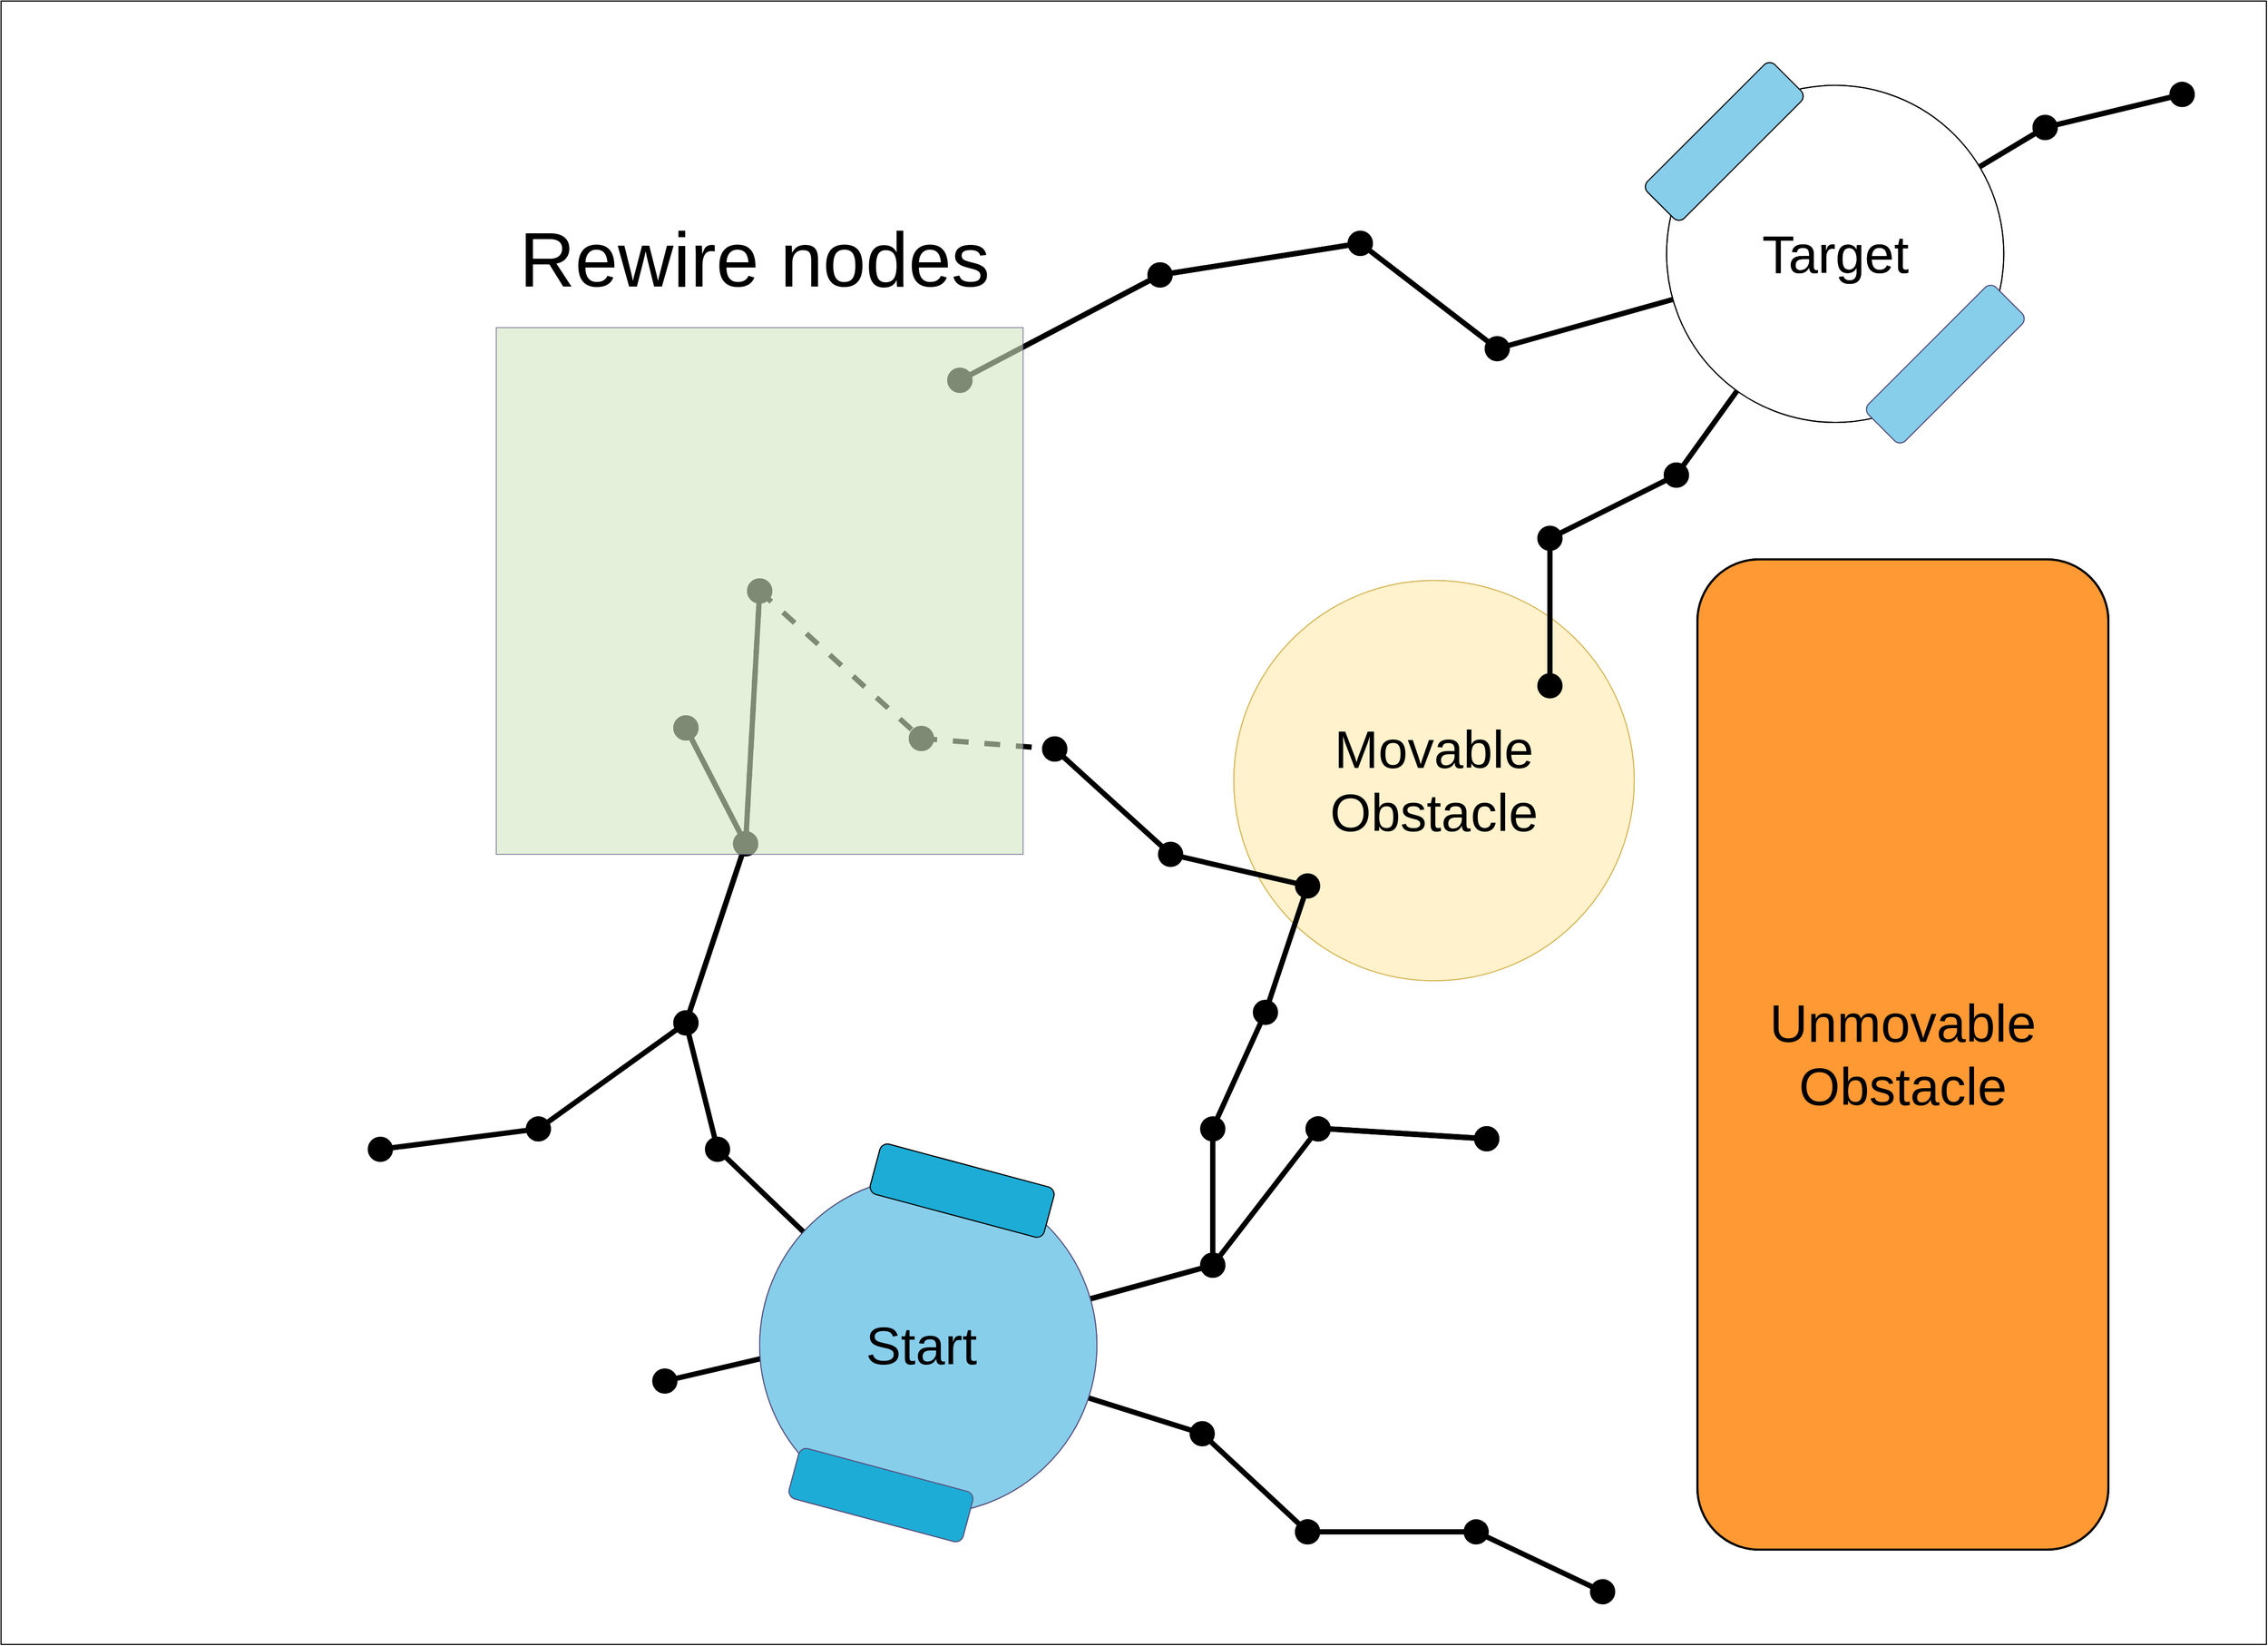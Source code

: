 <mxfile version="20.8.5" type="device"><diagram id="KiB-AufaJ31jpKkaHcrA" name="Page-1"><mxGraphModel dx="3240" dy="3382" grid="1" gridSize="10" guides="1" tooltips="1" connect="1" arrows="1" fold="1" page="1" pageScale="1" pageWidth="850" pageHeight="1100" math="1" shadow="0"><root><mxCell id="0"/><mxCell id="1" parent="0"/><mxCell id="lWaQGv_AmDEAQRjUliaT-87" value="" style="rounded=0;whiteSpace=wrap;html=1;fillColor=none;" vertex="1" parent="1"><mxGeometry x="-450" y="-2050" width="2150" height="1560" as="geometry"/></mxCell><mxCell id="lWaQGv_AmDEAQRjUliaT-11" value="" style="rounded=0;whiteSpace=wrap;html=1;fillColor=none;" vertex="1" parent="1"><mxGeometry x="-450" y="-2050" width="2150" height="1560" as="geometry"/></mxCell><mxCell id="_1rtHh1eIbGesCGqBh3s-3" value="" style="endArrow=none;html=1;rounded=0;fontSize=41;strokeWidth=5;exitX=0.531;exitY=0.45;exitDx=0;exitDy=0;exitPerimeter=0;dashed=1;" parent="1" source="BsvD2IoLm9uMeXV5dR5e-5" target="sVk9f4SAbp3rtPKEbEiQ-179" edge="1"><mxGeometry width="50" height="50" relative="1" as="geometry"><mxPoint x="433.45" y="-1340" as="sourcePoint"/><mxPoint x="560" y="-1330" as="targetPoint"/><Array as="points"/></mxGeometry></mxCell><mxCell id="_1rtHh1eIbGesCGqBh3s-2" value="" style="endArrow=none;html=1;rounded=0;fontSize=41;strokeWidth=5;startArrow=none;entryX=0.596;entryY=0.471;entryDx=0;entryDy=0;entryPerimeter=0;exitX=0.459;exitY=0.543;exitDx=0;exitDy=0;exitPerimeter=0;" parent="1" source="sVk9f4SAbp3rtPKEbEiQ-135" target="BsvD2IoLm9uMeXV5dR5e-5" edge="1"><mxGeometry width="50" height="50" relative="1" as="geometry"><mxPoint x="210" y="-1070" as="sourcePoint"/><mxPoint x="266.65" y="-1240" as="targetPoint"/></mxGeometry></mxCell><mxCell id="sVk9f4SAbp3rtPKEbEiQ-159" value="" style="endArrow=none;html=1;rounded=0;fontSize=41;strokeWidth=5;exitX=0.333;exitY=0.533;exitDx=0;exitDy=0;exitPerimeter=0;" parent="1" source="sVk9f4SAbp3rtPKEbEiQ-140" target="sVk9f4SAbp3rtPKEbEiQ-71" edge="1"><mxGeometry width="50" height="50" relative="1" as="geometry"><mxPoint x="975" y="-649.27" as="sourcePoint"/><mxPoint x="685" y="-680" as="targetPoint"/><Array as="points"/></mxGeometry></mxCell><mxCell id="sVk9f4SAbp3rtPKEbEiQ-64" value="&lt;font style=&quot;&quot;&gt;&lt;font style=&quot;font-size: 50px;&quot;&gt;Target&lt;/font&gt;&lt;br&gt;&lt;/font&gt;" style="ellipse;whiteSpace=wrap;html=1;aspect=fixed;fillColor=none;strokeWidth=1;" parent="1" vertex="1"><mxGeometry x="1130.73" y="-1970" width="320" height="320" as="geometry"/></mxCell><mxCell id="sVk9f4SAbp3rtPKEbEiQ-65" value="" style="rounded=1;whiteSpace=wrap;html=1;rotation=-45;fillColor=#87CEEB;" parent="1" vertex="1"><mxGeometry x="1100" y="-1941.34" width="170.91" height="49.27" as="geometry"/></mxCell><mxCell id="sVk9f4SAbp3rtPKEbEiQ-66" value="" style="rounded=1;whiteSpace=wrap;html=1;rotation=-45;fillColor=#87CEEB;strokeColor=#56517e;gradientColor=none;" parent="1" vertex="1"><mxGeometry x="1309.82" y="-1730" width="170.91" height="49.27" as="geometry"/></mxCell><mxCell id="sVk9f4SAbp3rtPKEbEiQ-67" value="" style="group;rotation=15;fillColor=none;" parent="1" connectable="0" vertex="1"><mxGeometry x="236.647" y="-959.353" width="370.706" height="370.706" as="geometry"/></mxCell><mxCell id="sVk9f4SAbp3rtPKEbEiQ-68" value="&lt;font style=&quot;font-size: 41px;&quot;&gt;&lt;br&gt;&lt;/font&gt;" style="ellipse;whiteSpace=wrap;html=1;aspect=fixed;fillColor=#87CEEB;strokeColor=#56517e;strokeWidth=1;rotation=25;" parent="sVk9f4SAbp3rtPKEbEiQ-67" vertex="1"><mxGeometry x="33.35" y="25.35" width="320" height="320" as="geometry"/></mxCell><mxCell id="sVk9f4SAbp3rtPKEbEiQ-69" value="" style="rounded=1;whiteSpace=wrap;html=1;rotation=15;fillColor=#1dacd6;" parent="sVk9f4SAbp3rtPKEbEiQ-67" vertex="1"><mxGeometry x="140" y="14" width="170.91" height="49.27" as="geometry"/></mxCell><mxCell id="sVk9f4SAbp3rtPKEbEiQ-70" value="" style="rounded=1;whiteSpace=wrap;html=1;rotation=15;fillColor=#1dacd6;strokeColor=#56517e;gradientColor=none;" parent="sVk9f4SAbp3rtPKEbEiQ-67" vertex="1"><mxGeometry x="63" y="303" width="170.91" height="49.27" as="geometry"/></mxCell><mxCell id="sVk9f4SAbp3rtPKEbEiQ-71" value="&lt;font style=&quot;font-size: 51px;&quot;&gt;Start&lt;/font&gt;" style="text;html=1;align=center;verticalAlign=middle;resizable=0;points=[];autosize=1;strokeColor=none;fillColor=none;fontSize=41;" parent="1" vertex="1"><mxGeometry x="358.45" y="-809" width="130" height="70" as="geometry"/></mxCell><mxCell id="sVk9f4SAbp3rtPKEbEiQ-72" value="&lt;font style=&quot;font-size: 41px;&quot;&gt;Unmovable&lt;br&gt;Obstacle&lt;/font&gt;" style="rounded=1;whiteSpace=wrap;html=1;strokeWidth=2;fillColor=#FF9933;" parent="1" vertex="1"><mxGeometry x="1180" y="-1500" width="250" height="920" as="geometry"/></mxCell><mxCell id="sVk9f4SAbp3rtPKEbEiQ-113" value="&lt;font style=&quot;font-size: 50px;&quot;&gt;Movable&lt;br&gt;Obstacle&lt;/font&gt;" style="ellipse;whiteSpace=wrap;html=1;aspect=fixed;fillColor=#fff2cc;strokeColor=#d6b656;" parent="1" vertex="1"><mxGeometry x="720" y="-1500" width="380" height="380" as="geometry"/></mxCell><mxCell id="sVk9f4SAbp3rtPKEbEiQ-128" value="" style="endArrow=none;html=1;rounded=0;fontSize=41;entryX=0.45;entryY=0.6;entryDx=0;entryDy=0;entryPerimeter=0;strokeWidth=5;" parent="1" source="sVk9f4SAbp3rtPKEbEiQ-137" target="sVk9f4SAbp3rtPKEbEiQ-144" edge="1"><mxGeometry width="50" height="50" relative="1" as="geometry"><mxPoint x="510" y="-1860" as="sourcePoint"/><mxPoint x="390" y="-1744.63" as="targetPoint"/></mxGeometry></mxCell><mxCell id="sVk9f4SAbp3rtPKEbEiQ-130" value="" style="endArrow=none;html=1;rounded=0;fontSize=41;strokeWidth=5;" parent="1" target="sVk9f4SAbp3rtPKEbEiQ-118" edge="1"><mxGeometry width="50" height="50" relative="1" as="geometry"><mxPoint x="200" y="-1080" as="sourcePoint"/><mxPoint x="401.543" y="-804" as="targetPoint"/></mxGeometry></mxCell><mxCell id="sVk9f4SAbp3rtPKEbEiQ-118" value="" style="shape=waypoint;sketch=0;fillStyle=solid;size=6;pointerEvents=1;points=[];fillColor=none;resizable=0;rotatable=0;perimeter=centerPerimeter;snapToPoint=1;fontSize=41;strokeColor=#000000;strokeWidth=10;" parent="1" vertex="1"><mxGeometry x="180" y="-1100" width="40" height="40" as="geometry"/></mxCell><mxCell id="sVk9f4SAbp3rtPKEbEiQ-137" value="" style="shape=waypoint;sketch=0;fillStyle=solid;size=6;pointerEvents=1;points=[];fillColor=none;resizable=0;rotatable=0;perimeter=centerPerimeter;snapToPoint=1;fontSize=41;strokeColor=#000000;strokeWidth=10;" parent="1" vertex="1"><mxGeometry x="1600" y="-1981.34" width="40" height="40" as="geometry"/></mxCell><mxCell id="sVk9f4SAbp3rtPKEbEiQ-139" value="" style="shape=waypoint;sketch=0;fillStyle=solid;size=6;pointerEvents=1;points=[];fillColor=none;resizable=0;rotatable=0;perimeter=centerPerimeter;snapToPoint=1;fontSize=41;strokeColor=#000000;strokeWidth=10;" parent="1" vertex="1"><mxGeometry x="770" y="-616.83" width="40" height="40" as="geometry"/></mxCell><mxCell id="sVk9f4SAbp3rtPKEbEiQ-140" value="" style="shape=waypoint;sketch=0;fillStyle=solid;size=6;pointerEvents=1;points=[];fillColor=none;resizable=0;rotatable=0;perimeter=centerPerimeter;snapToPoint=1;fontSize=41;strokeColor=#000000;strokeWidth=10;" parent="1" vertex="1"><mxGeometry x="680" y="-870" width="40" height="40" as="geometry"/></mxCell><mxCell id="sVk9f4SAbp3rtPKEbEiQ-143" value="" style="shape=waypoint;sketch=0;fillStyle=solid;size=6;pointerEvents=1;points=[];fillColor=none;resizable=0;rotatable=0;perimeter=centerPerimeter;snapToPoint=1;fontSize=41;strokeColor=#000000;strokeWidth=10;" parent="1" vertex="1"><mxGeometry x="1120" y="-1620" width="40" height="40" as="geometry"/></mxCell><mxCell id="sVk9f4SAbp3rtPKEbEiQ-144" value="" style="shape=waypoint;sketch=0;fillStyle=solid;size=6;pointerEvents=1;points=[];fillColor=none;resizable=0;rotatable=0;perimeter=centerPerimeter;snapToPoint=1;fontSize=41;strokeColor=#000000;strokeWidth=10;" parent="1" vertex="1"><mxGeometry x="1470" y="-1950" width="40" height="40" as="geometry"/></mxCell><mxCell id="sVk9f4SAbp3rtPKEbEiQ-145" value="" style="shape=waypoint;sketch=0;fillStyle=solid;size=6;pointerEvents=1;points=[];fillColor=none;resizable=0;rotatable=0;perimeter=centerPerimeter;snapToPoint=1;fontSize=41;strokeColor=#000000;strokeWidth=10;" parent="1" vertex="1"><mxGeometry x="1000" y="-1420" width="40" height="40" as="geometry"/></mxCell><mxCell id="sVk9f4SAbp3rtPKEbEiQ-147" value="" style="shape=waypoint;sketch=0;fillStyle=solid;size=6;pointerEvents=1;points=[];fillColor=none;resizable=0;rotatable=0;perimeter=centerPerimeter;snapToPoint=1;fontSize=41;strokeColor=#000000;strokeWidth=10;" parent="1" vertex="1"><mxGeometry x="180" y="-1380" width="40" height="40" as="geometry"/></mxCell><mxCell id="sVk9f4SAbp3rtPKEbEiQ-153" value="" style="endArrow=none;html=1;rounded=0;fontSize=41;strokeWidth=5;startArrow=none;" parent="1" source="sVk9f4SAbp3rtPKEbEiQ-138" edge="1"><mxGeometry width="50" height="50" relative="1" as="geometry"><mxPoint x="890" y="-1809.27" as="sourcePoint"/><mxPoint x="840" y="-1820" as="targetPoint"/><Array as="points"><mxPoint x="840" y="-1820"/></Array></mxGeometry></mxCell><mxCell id="sVk9f4SAbp3rtPKEbEiQ-154" value="" style="endArrow=none;html=1;rounded=0;fontSize=41;strokeWidth=5;" parent="1" source="sVk9f4SAbp3rtPKEbEiQ-144" target="sVk9f4SAbp3rtPKEbEiQ-64" edge="1"><mxGeometry width="50" height="50" relative="1" as="geometry"><mxPoint x="900" y="-1799.27" as="sourcePoint"/><mxPoint x="610" y="-1830.0" as="targetPoint"/><Array as="points"/></mxGeometry></mxCell><mxCell id="sVk9f4SAbp3rtPKEbEiQ-164" value="" style="endArrow=none;html=1;rounded=0;fontSize=41;strokeWidth=5;startArrow=none;entryX=0.484;entryY=0.57;entryDx=0;entryDy=0;entryPerimeter=0;" parent="1" source="sVk9f4SAbp3rtPKEbEiQ-118" target="sVk9f4SAbp3rtPKEbEiQ-135" edge="1"><mxGeometry width="50" height="50" relative="1" as="geometry"><mxPoint x="230" y="-1050" as="sourcePoint"/><mxPoint x="270" y="-1240" as="targetPoint"/></mxGeometry></mxCell><mxCell id="sVk9f4SAbp3rtPKEbEiQ-165" value="" style="endArrow=none;html=1;rounded=0;fontSize=41;strokeWidth=5;startArrow=none;exitDx=0;exitDy=0;exitPerimeter=0;" parent="1" source="sVk9f4SAbp3rtPKEbEiQ-135" edge="1"><mxGeometry width="50" height="50" relative="1" as="geometry"><mxPoint x="240" y="-1040" as="sourcePoint"/><mxPoint x="260" y="-1240" as="targetPoint"/></mxGeometry></mxCell><mxCell id="sVk9f4SAbp3rtPKEbEiQ-167" value="" style="endArrow=none;html=1;rounded=0;fontSize=41;strokeWidth=5;startArrow=none;" parent="1" target="sVk9f4SAbp3rtPKEbEiQ-135" edge="1"><mxGeometry width="50" height="50" relative="1" as="geometry"><mxPoint x="200" y="-1360" as="sourcePoint"/><mxPoint x="260" y="-1240" as="targetPoint"/></mxGeometry></mxCell><mxCell id="sVk9f4SAbp3rtPKEbEiQ-135" value="" style="shape=waypoint;sketch=0;fillStyle=solid;size=6;pointerEvents=1;points=[];fillColor=none;resizable=0;rotatable=0;perimeter=centerPerimeter;snapToPoint=1;fontSize=41;strokeColor=#000000;strokeWidth=10;" parent="1" vertex="1"><mxGeometry x="236.65" y="-1270" width="40" height="40" as="geometry"/></mxCell><mxCell id="sVk9f4SAbp3rtPKEbEiQ-138" value="" style="shape=waypoint;sketch=0;fillStyle=solid;size=6;pointerEvents=1;points=[];fillColor=none;resizable=0;rotatable=0;perimeter=centerPerimeter;snapToPoint=1;fontSize=41;strokeColor=#000000;strokeWidth=10;" parent="1" vertex="1"><mxGeometry x="820" y="-1840" width="40" height="40" as="geometry"/></mxCell><mxCell id="sVk9f4SAbp3rtPKEbEiQ-170" value="&lt;div style=&quot;text-align: center;&quot;&gt;&lt;span style=&quot;font-size: 73px;&quot;&gt;Rewire nodes&lt;/span&gt;&lt;/div&gt;" style="text;whiteSpace=wrap;html=1;fontSize=41;" parent="1" vertex="1"><mxGeometry x="40" y="-1855" width="880" height="70" as="geometry"/></mxCell><mxCell id="sVk9f4SAbp3rtPKEbEiQ-172" value="" style="shape=waypoint;sketch=0;fillStyle=solid;size=6;pointerEvents=1;points=[];fillColor=none;resizable=0;rotatable=0;perimeter=centerPerimeter;snapToPoint=1;fontSize=41;strokeColor=#000000;strokeWidth=10;" parent="1" vertex="1"><mxGeometry x="780" y="-999.35" width="40" height="40" as="geometry"/></mxCell><mxCell id="sVk9f4SAbp3rtPKEbEiQ-175" value="" style="shape=waypoint;sketch=0;fillStyle=solid;size=6;pointerEvents=1;points=[];fillColor=none;resizable=0;rotatable=0;perimeter=centerPerimeter;snapToPoint=1;fontSize=41;strokeColor=#000000;strokeWidth=10;" parent="1" vertex="1"><mxGeometry x="940" y="-990" width="40" height="40" as="geometry"/></mxCell><mxCell id="sVk9f4SAbp3rtPKEbEiQ-179" value="" style="shape=waypoint;sketch=0;fillStyle=solid;size=6;pointerEvents=1;points=[];fillColor=none;resizable=0;rotatable=0;perimeter=centerPerimeter;snapToPoint=1;fontSize=41;strokeColor=#000000;strokeWidth=10;" parent="1" vertex="1"><mxGeometry x="403.45" y="-1370" width="40" height="40" as="geometry"/></mxCell><mxCell id="sVk9f4SAbp3rtPKEbEiQ-180" value="" style="shape=waypoint;sketch=0;fillStyle=solid;size=6;pointerEvents=1;points=[];fillColor=none;resizable=0;rotatable=0;perimeter=centerPerimeter;snapToPoint=1;fontSize=41;strokeColor=#000000;strokeWidth=10;" parent="1" vertex="1"><mxGeometry x="530" y="-1360" width="40" height="40" as="geometry"/></mxCell><mxCell id="sVk9f4SAbp3rtPKEbEiQ-182" value="" style="endArrow=none;html=1;rounded=0;fontSize=41;strokeWidth=5;exitX=0.375;exitY=0.45;exitDx=0;exitDy=0;exitPerimeter=0;" parent="1" source="sVk9f4SAbp3rtPKEbEiQ-175" edge="1"><mxGeometry width="50" height="50" relative="1" as="geometry"><mxPoint x="720" y="-830" as="sourcePoint"/><mxPoint x="800" y="-980" as="targetPoint"/><Array as="points"/></mxGeometry></mxCell><mxCell id="sVk9f4SAbp3rtPKEbEiQ-186" value="" style="endArrow=none;html=1;rounded=0;fontSize=41;strokeWidth=5;exitX=0.58;exitY=0.742;exitDx=0;exitDy=0;exitPerimeter=0;dashed=1;" parent="1" source="sVk9f4SAbp3rtPKEbEiQ-179" target="sVk9f4SAbp3rtPKEbEiQ-180" edge="1"><mxGeometry width="50" height="50" relative="1" as="geometry"><mxPoint x="760" y="-790" as="sourcePoint"/><mxPoint x="590" y="-930" as="targetPoint"/><Array as="points"/></mxGeometry></mxCell><mxCell id="BsvD2IoLm9uMeXV5dR5e-5" value="" style="shape=waypoint;sketch=0;fillStyle=solid;size=6;pointerEvents=1;points=[];fillColor=none;resizable=0;rotatable=0;perimeter=centerPerimeter;snapToPoint=1;fontSize=41;strokeColor=#000000;strokeWidth=10;" parent="1" vertex="1"><mxGeometry x="250.0" y="-1510" width="40" height="40" as="geometry"/></mxCell><mxCell id="K6kXu7sKnyShj5qlQtuH-1" value="&lt;font style=&quot;font-size: 50px;&quot;&gt;Unmovable&lt;br&gt;Obstacle&lt;/font&gt;" style="rounded=1;whiteSpace=wrap;html=1;strokeWidth=2;fillColor=#FF9933;" parent="1" vertex="1"><mxGeometry x="1160" y="-1520" width="390" height="940" as="geometry"/></mxCell><mxCell id="lWaQGv_AmDEAQRjUliaT-5" value="" style="endArrow=none;html=1;rounded=0;fontSize=41;strokeWidth=5;entryX=0.481;entryY=0.625;entryDx=0;entryDy=0;entryPerimeter=0;strokeColor=#000000;" edge="1" parent="1"><mxGeometry width="50" height="50" relative="1" as="geometry"><mxPoint x="650" y="-1790" as="sourcePoint"/><mxPoint x="840" y="-1820" as="targetPoint"/></mxGeometry></mxCell><mxCell id="lWaQGv_AmDEAQRjUliaT-6" value="" style="endArrow=none;html=1;rounded=0;fontSize=41;strokeWidth=5;strokeColor=#000000;" edge="1" parent="1"><mxGeometry width="50" height="50" relative="1" as="geometry"><mxPoint x="460" y="-1690" as="sourcePoint"/><mxPoint x="650" y="-1790.0" as="targetPoint"/></mxGeometry></mxCell><mxCell id="lWaQGv_AmDEAQRjUliaT-7" value="" style="shape=waypoint;sketch=0;fillStyle=solid;size=6;pointerEvents=1;points=[];fillColor=none;resizable=0;rotatable=0;perimeter=centerPerimeter;snapToPoint=1;fontSize=41;strokeColor=#000000;strokeWidth=10;" vertex="1" parent="1"><mxGeometry x="630" y="-1810" width="40" height="40" as="geometry"/></mxCell><mxCell id="lWaQGv_AmDEAQRjUliaT-8" value="" style="shape=waypoint;sketch=0;fillStyle=solid;size=6;pointerEvents=1;points=[];fillColor=none;resizable=0;rotatable=0;perimeter=centerPerimeter;snapToPoint=1;fontSize=41;strokeColor=#000000;strokeWidth=10;" vertex="1" parent="1"><mxGeometry x="440" y="-1710" width="40" height="40" as="geometry"/></mxCell><mxCell id="lWaQGv_AmDEAQRjUliaT-88" value="" style="endArrow=none;html=1;rounded=0;fontSize=41;strokeWidth=5;startArrow=none;entryX=0.596;entryY=0.471;entryDx=0;entryDy=0;entryPerimeter=0;exitX=0.459;exitY=0.543;exitDx=0;exitDy=0;exitPerimeter=0;dashed=1;" edge="1" parent="1" source="lWaQGv_AmDEAQRjUliaT-132" target="lWaQGv_AmDEAQRjUliaT-149"><mxGeometry width="50" height="50" relative="1" as="geometry"><mxPoint x="210" y="-1070" as="sourcePoint"/><mxPoint x="266.65" y="-1240" as="targetPoint"/></mxGeometry></mxCell><mxCell id="lWaQGv_AmDEAQRjUliaT-89" value="" style="endArrow=none;html=1;rounded=0;fontSize=41;strokeWidth=5;startArrow=none;exitX=0.35;exitY=-0.1;exitDx=0;exitDy=0;exitPerimeter=0;" edge="1" parent="1" source="lWaQGv_AmDEAQRjUliaT-138"><mxGeometry width="50" height="50" relative="1" as="geometry"><mxPoint x="210" y="-1070" as="sourcePoint"/><mxPoint x="411.543" y="-794" as="targetPoint"/></mxGeometry></mxCell><mxCell id="lWaQGv_AmDEAQRjUliaT-90" value="" style="endArrow=none;html=1;rounded=0;fontSize=41;strokeWidth=5;" edge="1" parent="1" source="lWaQGv_AmDEAQRjUliaT-110" target="lWaQGv_AmDEAQRjUliaT-100"><mxGeometry width="50" height="50" relative="1" as="geometry"><mxPoint x="945" y="-679.27" as="sourcePoint"/><mxPoint x="655" y="-710" as="targetPoint"/><Array as="points"><mxPoint x="690" y="-690"/></Array></mxGeometry></mxCell><mxCell id="lWaQGv_AmDEAQRjUliaT-91" value="" style="endArrow=none;html=1;rounded=0;fontSize=41;strokeWidth=5;exitX=0.333;exitY=0.533;exitDx=0;exitDy=0;exitPerimeter=0;" edge="1" parent="1" source="lWaQGv_AmDEAQRjUliaT-111" target="lWaQGv_AmDEAQRjUliaT-100"><mxGeometry width="50" height="50" relative="1" as="geometry"><mxPoint x="975" y="-649.27" as="sourcePoint"/><mxPoint x="685" y="-680" as="targetPoint"/><Array as="points"/></mxGeometry></mxCell><mxCell id="lWaQGv_AmDEAQRjUliaT-92" value="" style="endArrow=none;html=1;rounded=0;fontSize=41;strokeWidth=5;startArrow=none;" edge="1" parent="1" source="lWaQGv_AmDEAQRjUliaT-105" target="lWaQGv_AmDEAQRjUliaT-100"><mxGeometry width="50" height="50" relative="1" as="geometry"><mxPoint x="200" y="-1080" as="sourcePoint"/><mxPoint x="-130" y="-1440" as="targetPoint"/><Array as="points"><mxPoint x="230" y="-960"/></Array></mxGeometry></mxCell><mxCell id="lWaQGv_AmDEAQRjUliaT-93" value="&lt;font style=&quot;&quot;&gt;&lt;font style=&quot;font-size: 50px;&quot;&gt;Target&lt;/font&gt;&lt;br&gt;&lt;/font&gt;" style="ellipse;whiteSpace=wrap;html=1;aspect=fixed;fillColor=none;strokeWidth=1;" vertex="1" parent="1"><mxGeometry x="1130.73" y="-1970" width="320" height="320" as="geometry"/></mxCell><mxCell id="lWaQGv_AmDEAQRjUliaT-94" value="" style="rounded=1;whiteSpace=wrap;html=1;rotation=-45;fillColor=#87CEEB;" vertex="1" parent="1"><mxGeometry x="1100" y="-1941.34" width="170.91" height="49.27" as="geometry"/></mxCell><mxCell id="lWaQGv_AmDEAQRjUliaT-95" value="" style="rounded=1;whiteSpace=wrap;html=1;rotation=-45;fillColor=#87CEEB;strokeColor=#56517e;gradientColor=none;" vertex="1" parent="1"><mxGeometry x="1309.82" y="-1730" width="170.91" height="49.27" as="geometry"/></mxCell><mxCell id="lWaQGv_AmDEAQRjUliaT-96" value="" style="group;rotation=15;fillColor=none;" connectable="0" vertex="1" parent="1"><mxGeometry x="236.647" y="-959.353" width="370.706" height="370.706" as="geometry"/></mxCell><mxCell id="lWaQGv_AmDEAQRjUliaT-97" value="&lt;font style=&quot;font-size: 41px;&quot;&gt;&lt;br&gt;&lt;/font&gt;" style="ellipse;whiteSpace=wrap;html=1;aspect=fixed;fillColor=#87CEEB;strokeColor=#56517e;strokeWidth=1;rotation=25;" vertex="1" parent="lWaQGv_AmDEAQRjUliaT-96"><mxGeometry x="33.35" y="25.35" width="320" height="320" as="geometry"/></mxCell><mxCell id="lWaQGv_AmDEAQRjUliaT-98" value="" style="rounded=1;whiteSpace=wrap;html=1;rotation=15;fillColor=#1dacd6;" vertex="1" parent="lWaQGv_AmDEAQRjUliaT-96"><mxGeometry x="140" y="14" width="170.91" height="49.27" as="geometry"/></mxCell><mxCell id="lWaQGv_AmDEAQRjUliaT-99" value="" style="rounded=1;whiteSpace=wrap;html=1;rotation=15;fillColor=#1dacd6;strokeColor=#56517e;gradientColor=none;" vertex="1" parent="lWaQGv_AmDEAQRjUliaT-96"><mxGeometry x="63" y="303" width="170.91" height="49.27" as="geometry"/></mxCell><mxCell id="lWaQGv_AmDEAQRjUliaT-100" value="&lt;font style=&quot;font-size: 50px;&quot;&gt;Start&lt;/font&gt;" style="text;html=1;align=center;verticalAlign=middle;resizable=0;points=[];autosize=1;strokeColor=none;fillColor=none;fontSize=41;" vertex="1" parent="1"><mxGeometry x="358.45" y="-809" width="130" height="70" as="geometry"/></mxCell><mxCell id="lWaQGv_AmDEAQRjUliaT-101" value="&lt;font style=&quot;font-size: 50px;&quot;&gt;Unmovable&lt;br&gt;Obstacle&lt;/font&gt;" style="rounded=1;whiteSpace=wrap;html=1;strokeWidth=2;fillColor=#FF9933;" vertex="1" parent="1"><mxGeometry x="1160" y="-1520" width="390" height="940" as="geometry"/></mxCell><mxCell id="lWaQGv_AmDEAQRjUliaT-102" value="&lt;font style=&quot;font-size: 50px;&quot;&gt;Movable&lt;br&gt;Obstacle&lt;/font&gt;" style="ellipse;whiteSpace=wrap;html=1;aspect=fixed;fillColor=#fff2cc;strokeColor=#d6b656;" vertex="1" parent="1"><mxGeometry x="720" y="-1500" width="380" height="380" as="geometry"/></mxCell><mxCell id="lWaQGv_AmDEAQRjUliaT-103" value="" style="endArrow=none;html=1;rounded=0;fontSize=41;entryX=0.45;entryY=0.6;entryDx=0;entryDy=0;entryPerimeter=0;strokeWidth=5;" edge="1" parent="1" source="lWaQGv_AmDEAQRjUliaT-109" target="lWaQGv_AmDEAQRjUliaT-115"><mxGeometry width="50" height="50" relative="1" as="geometry"><mxPoint x="510" y="-1860" as="sourcePoint"/><mxPoint x="390" y="-1744.63" as="targetPoint"/></mxGeometry></mxCell><mxCell id="lWaQGv_AmDEAQRjUliaT-104" value="" style="endArrow=none;html=1;rounded=0;fontSize=41;strokeWidth=5;" edge="1" parent="1" target="lWaQGv_AmDEAQRjUliaT-105"><mxGeometry width="50" height="50" relative="1" as="geometry"><mxPoint x="200" y="-1080" as="sourcePoint"/><mxPoint x="401.543" y="-804" as="targetPoint"/></mxGeometry></mxCell><mxCell id="lWaQGv_AmDEAQRjUliaT-105" value="" style="shape=waypoint;sketch=0;fillStyle=solid;size=6;pointerEvents=1;points=[];fillColor=none;resizable=0;rotatable=0;perimeter=centerPerimeter;snapToPoint=1;fontSize=41;strokeColor=#000000;strokeWidth=10;" vertex="1" parent="1"><mxGeometry x="180" y="-1100" width="40" height="40" as="geometry"/></mxCell><mxCell id="lWaQGv_AmDEAQRjUliaT-106" value="" style="shape=waypoint;sketch=0;fillStyle=solid;size=6;pointerEvents=1;points=[];fillColor=none;resizable=0;rotatable=0;perimeter=centerPerimeter;snapToPoint=1;fontSize=41;strokeColor=#000000;strokeWidth=10;" vertex="1" parent="1"><mxGeometry x="-110" y="-980" width="40" height="40" as="geometry"/></mxCell><mxCell id="lWaQGv_AmDEAQRjUliaT-107" value="" style="shape=waypoint;sketch=0;fillStyle=solid;size=6;pointerEvents=1;points=[];fillColor=none;resizable=0;rotatable=0;perimeter=centerPerimeter;snapToPoint=1;fontSize=41;strokeColor=#000000;strokeWidth=10;" vertex="1" parent="1"><mxGeometry x="40" y="-999.35" width="40" height="40" as="geometry"/></mxCell><mxCell id="lWaQGv_AmDEAQRjUliaT-108" value="" style="shape=waypoint;sketch=0;fillStyle=solid;size=6;pointerEvents=1;points=[];fillColor=none;resizable=0;rotatable=0;perimeter=centerPerimeter;snapToPoint=1;fontSize=41;strokeColor=#000000;strokeWidth=10;" vertex="1" parent="1"><mxGeometry x="950" y="-1740" width="40" height="40" as="geometry"/></mxCell><mxCell id="lWaQGv_AmDEAQRjUliaT-109" value="" style="shape=waypoint;sketch=0;fillStyle=solid;size=6;pointerEvents=1;points=[];fillColor=none;resizable=0;rotatable=0;perimeter=centerPerimeter;snapToPoint=1;fontSize=41;strokeColor=#000000;strokeWidth=10;" vertex="1" parent="1"><mxGeometry x="1600" y="-1981.34" width="40" height="40" as="geometry"/></mxCell><mxCell id="lWaQGv_AmDEAQRjUliaT-110" value="" style="shape=waypoint;sketch=0;fillStyle=solid;size=6;pointerEvents=1;points=[];fillColor=none;resizable=0;rotatable=0;perimeter=centerPerimeter;snapToPoint=1;fontSize=41;strokeColor=#000000;strokeWidth=10;" vertex="1" parent="1"><mxGeometry x="770" y="-616.83" width="40" height="40" as="geometry"/></mxCell><mxCell id="lWaQGv_AmDEAQRjUliaT-111" value="" style="shape=waypoint;sketch=0;fillStyle=solid;size=6;pointerEvents=1;points=[];fillColor=none;resizable=0;rotatable=0;perimeter=centerPerimeter;snapToPoint=1;fontSize=41;strokeColor=#000000;strokeWidth=10;" vertex="1" parent="1"><mxGeometry x="680" y="-870" width="40" height="40" as="geometry"/></mxCell><mxCell id="lWaQGv_AmDEAQRjUliaT-112" value="" style="shape=waypoint;sketch=0;fillStyle=solid;size=6;pointerEvents=1;points=[];fillColor=none;resizable=0;rotatable=0;perimeter=centerPerimeter;snapToPoint=1;fontSize=41;strokeColor=#000000;strokeWidth=10;" vertex="1" parent="1"><mxGeometry x="1050" y="-560" width="40" height="40" as="geometry"/></mxCell><mxCell id="lWaQGv_AmDEAQRjUliaT-113" value="" style="shape=waypoint;sketch=0;fillStyle=solid;size=6;pointerEvents=1;points=[];fillColor=none;resizable=0;rotatable=0;perimeter=centerPerimeter;snapToPoint=1;fontSize=41;strokeColor=#000000;strokeWidth=10;" vertex="1" parent="1"><mxGeometry x="930" y="-616.83" width="40" height="40" as="geometry"/></mxCell><mxCell id="lWaQGv_AmDEAQRjUliaT-114" value="" style="shape=waypoint;sketch=0;fillStyle=solid;size=6;pointerEvents=1;points=[];fillColor=none;resizable=0;rotatable=0;perimeter=centerPerimeter;snapToPoint=1;fontSize=41;strokeColor=#000000;strokeWidth=10;" vertex="1" parent="1"><mxGeometry x="1120" y="-1620" width="40" height="40" as="geometry"/></mxCell><mxCell id="lWaQGv_AmDEAQRjUliaT-115" value="" style="shape=waypoint;sketch=0;fillStyle=solid;size=6;pointerEvents=1;points=[];fillColor=none;resizable=0;rotatable=0;perimeter=centerPerimeter;snapToPoint=1;fontSize=41;strokeColor=#000000;strokeWidth=10;" vertex="1" parent="1"><mxGeometry x="1470" y="-1950" width="40" height="40" as="geometry"/></mxCell><mxCell id="lWaQGv_AmDEAQRjUliaT-116" value="" style="shape=waypoint;sketch=0;fillStyle=solid;size=6;pointerEvents=1;points=[];fillColor=none;resizable=0;rotatable=0;perimeter=centerPerimeter;snapToPoint=1;fontSize=41;strokeColor=#000000;strokeWidth=10;" vertex="1" parent="1"><mxGeometry x="1000" y="-1420" width="40" height="40" as="geometry"/></mxCell><mxCell id="lWaQGv_AmDEAQRjUliaT-117" value="" style="shape=waypoint;sketch=0;fillStyle=solid;size=6;pointerEvents=1;points=[];fillColor=none;resizable=0;rotatable=0;perimeter=centerPerimeter;snapToPoint=1;fontSize=41;strokeColor=#000000;strokeWidth=10;" vertex="1" parent="1"><mxGeometry x="1000" y="-1560" width="40" height="40" as="geometry"/></mxCell><mxCell id="lWaQGv_AmDEAQRjUliaT-118" value="" style="shape=waypoint;sketch=0;fillStyle=solid;size=6;pointerEvents=1;points=[];fillColor=none;resizable=0;rotatable=0;perimeter=centerPerimeter;snapToPoint=1;fontSize=41;strokeColor=#000000;strokeWidth=10;" vertex="1" parent="1"><mxGeometry x="180" y="-1380" width="40" height="40" as="geometry"/></mxCell><mxCell id="lWaQGv_AmDEAQRjUliaT-119" value="" style="endArrow=none;html=1;rounded=0;fontSize=41;strokeWidth=5;startArrow=none;exitX=0;exitY=0.05;exitDx=0;exitDy=0;exitPerimeter=0;" edge="1" parent="1" source="lWaQGv_AmDEAQRjUliaT-114" target="lWaQGv_AmDEAQRjUliaT-93"><mxGeometry width="50" height="50" relative="1" as="geometry"><mxPoint x="210" y="-1070" as="sourcePoint"/><mxPoint x="411.543" y="-794" as="targetPoint"/></mxGeometry></mxCell><mxCell id="lWaQGv_AmDEAQRjUliaT-120" value="" style="endArrow=none;html=1;rounded=0;fontSize=41;entryX=0.678;entryY=0.385;entryDx=0;entryDy=0;entryPerimeter=0;strokeWidth=5;exitX=0.428;exitY=0.503;exitDx=0;exitDy=0;exitPerimeter=0;" edge="1" parent="1" source="lWaQGv_AmDEAQRjUliaT-114" target="lWaQGv_AmDEAQRjUliaT-117"><mxGeometry width="50" height="50" relative="1" as="geometry"><mxPoint x="880" y="-1819.27" as="sourcePoint"/><mxPoint x="590" y="-1850.0" as="targetPoint"/><Array as="points"/></mxGeometry></mxCell><mxCell id="lWaQGv_AmDEAQRjUliaT-121" value="" style="endArrow=none;html=1;rounded=0;fontSize=41;strokeWidth=5;startArrow=none;" edge="1" parent="1" source="lWaQGv_AmDEAQRjUliaT-134"><mxGeometry width="50" height="50" relative="1" as="geometry"><mxPoint x="890" y="-1809.27" as="sourcePoint"/><mxPoint x="840" y="-1820" as="targetPoint"/><Array as="points"><mxPoint x="840" y="-1820"/></Array></mxGeometry></mxCell><mxCell id="lWaQGv_AmDEAQRjUliaT-122" value="" style="endArrow=none;html=1;rounded=0;fontSize=41;strokeWidth=5;" edge="1" parent="1" source="lWaQGv_AmDEAQRjUliaT-115" target="lWaQGv_AmDEAQRjUliaT-93"><mxGeometry width="50" height="50" relative="1" as="geometry"><mxPoint x="900" y="-1799.27" as="sourcePoint"/><mxPoint x="610" y="-1830.0" as="targetPoint"/><Array as="points"/></mxGeometry></mxCell><mxCell id="lWaQGv_AmDEAQRjUliaT-123" value="" style="endArrow=none;html=1;rounded=0;fontSize=41;entryX=0.604;entryY=0.492;entryDx=0;entryDy=0;entryPerimeter=0;strokeWidth=5;" edge="1" parent="1" source="lWaQGv_AmDEAQRjUliaT-93" target="lWaQGv_AmDEAQRjUliaT-108"><mxGeometry width="50" height="50" relative="1" as="geometry"><mxPoint x="910" y="-1789.27" as="sourcePoint"/><mxPoint x="620" y="-1820.0" as="targetPoint"/><Array as="points"/></mxGeometry></mxCell><mxCell id="lWaQGv_AmDEAQRjUliaT-124" value="" style="endArrow=none;html=1;rounded=0;fontSize=41;strokeWidth=5;" edge="1" parent="1" source="lWaQGv_AmDEAQRjUliaT-113" target="lWaQGv_AmDEAQRjUliaT-110"><mxGeometry width="50" height="50" relative="1" as="geometry"><mxPoint x="955" y="-669.27" as="sourcePoint"/><mxPoint x="665" y="-700" as="targetPoint"/><Array as="points"/></mxGeometry></mxCell><mxCell id="lWaQGv_AmDEAQRjUliaT-125" value="" style="endArrow=none;html=1;rounded=0;fontSize=41;entryX=0.458;entryY=0.783;entryDx=0;entryDy=0;entryPerimeter=0;strokeWidth=5;" edge="1" parent="1" source="lWaQGv_AmDEAQRjUliaT-112" target="lWaQGv_AmDEAQRjUliaT-113"><mxGeometry width="50" height="50" relative="1" as="geometry"><mxPoint x="985" y="-639.27" as="sourcePoint"/><mxPoint x="695" y="-670" as="targetPoint"/><Array as="points"/></mxGeometry></mxCell><mxCell id="lWaQGv_AmDEAQRjUliaT-126" value="" style="endArrow=none;html=1;rounded=0;fontSize=41;entryX=0.825;entryY=1.136;entryDx=0;entryDy=0;entryPerimeter=0;strokeWidth=5;exitX=0.575;exitY=1.207;exitDx=0;exitDy=0;exitPerimeter=0;" edge="1" parent="1" source="lWaQGv_AmDEAQRjUliaT-117" target="lWaQGv_AmDEAQRjUliaT-116"><mxGeometry width="50" height="50" relative="1" as="geometry"><mxPoint x="995" y="-629.27" as="sourcePoint"/><mxPoint x="705" y="-660" as="targetPoint"/><Array as="points"/></mxGeometry></mxCell><mxCell id="lWaQGv_AmDEAQRjUliaT-127" value="" style="endArrow=none;html=1;rounded=0;fontSize=41;strokeWidth=5;startArrow=none;exitX=0.552;exitY=0.627;exitDx=0;exitDy=0;exitPerimeter=0;" edge="1" parent="1" source="lWaQGv_AmDEAQRjUliaT-106" target="lWaQGv_AmDEAQRjUliaT-107"><mxGeometry width="50" height="50" relative="1" as="geometry"><mxPoint x="-200" y="-950" as="sourcePoint"/><mxPoint x="411.543" y="-794.0" as="targetPoint"/></mxGeometry></mxCell><mxCell id="lWaQGv_AmDEAQRjUliaT-128" value="" style="endArrow=none;html=1;rounded=0;fontSize=41;strokeWidth=5;startArrow=none;" edge="1" parent="1" source="lWaQGv_AmDEAQRjUliaT-107" target="lWaQGv_AmDEAQRjUliaT-105"><mxGeometry width="50" height="50" relative="1" as="geometry"><mxPoint x="220" y="-1060" as="sourcePoint"/><mxPoint x="421.543" y="-784.0" as="targetPoint"/></mxGeometry></mxCell><mxCell id="lWaQGv_AmDEAQRjUliaT-129" value="" style="endArrow=none;html=1;rounded=0;fontSize=41;strokeWidth=5;startArrow=none;entryX=0.484;entryY=0.57;entryDx=0;entryDy=0;entryPerimeter=0;" edge="1" parent="1" source="lWaQGv_AmDEAQRjUliaT-105" target="lWaQGv_AmDEAQRjUliaT-132"><mxGeometry width="50" height="50" relative="1" as="geometry"><mxPoint x="230" y="-1050" as="sourcePoint"/><mxPoint x="270" y="-1240" as="targetPoint"/></mxGeometry></mxCell><mxCell id="lWaQGv_AmDEAQRjUliaT-130" value="" style="endArrow=none;html=1;rounded=0;fontSize=41;strokeWidth=5;startArrow=none;exitDx=0;exitDy=0;exitPerimeter=0;" edge="1" parent="1" source="lWaQGv_AmDEAQRjUliaT-132"><mxGeometry width="50" height="50" relative="1" as="geometry"><mxPoint x="240" y="-1040" as="sourcePoint"/><mxPoint x="260" y="-1240" as="targetPoint"/></mxGeometry></mxCell><mxCell id="lWaQGv_AmDEAQRjUliaT-131" value="" style="endArrow=none;html=1;rounded=0;fontSize=41;strokeWidth=5;startArrow=none;" edge="1" parent="1" target="lWaQGv_AmDEAQRjUliaT-132"><mxGeometry width="50" height="50" relative="1" as="geometry"><mxPoint x="200" y="-1360" as="sourcePoint"/><mxPoint x="260" y="-1240" as="targetPoint"/></mxGeometry></mxCell><mxCell id="lWaQGv_AmDEAQRjUliaT-132" value="" style="shape=waypoint;sketch=0;fillStyle=solid;size=6;pointerEvents=1;points=[];fillColor=none;resizable=0;rotatable=0;perimeter=centerPerimeter;snapToPoint=1;fontSize=41;strokeColor=#000000;strokeWidth=10;" vertex="1" parent="1"><mxGeometry x="236.65" y="-1270" width="40" height="40" as="geometry"/></mxCell><mxCell id="lWaQGv_AmDEAQRjUliaT-133" value="" style="endArrow=none;html=1;rounded=0;fontSize=41;strokeWidth=5;" edge="1" parent="1" source="lWaQGv_AmDEAQRjUliaT-108" target="lWaQGv_AmDEAQRjUliaT-134"><mxGeometry width="50" height="50" relative="1" as="geometry"><mxPoint x="940" y="-1700.73" as="sourcePoint"/><mxPoint x="850" y="-1790" as="targetPoint"/><Array as="points"/></mxGeometry></mxCell><mxCell id="lWaQGv_AmDEAQRjUliaT-134" value="" style="shape=waypoint;sketch=0;fillStyle=solid;size=6;pointerEvents=1;points=[];fillColor=none;resizable=0;rotatable=0;perimeter=centerPerimeter;snapToPoint=1;fontSize=41;strokeColor=#000000;strokeWidth=10;" vertex="1" parent="1"><mxGeometry x="820" y="-1840" width="40" height="40" as="geometry"/></mxCell><mxCell id="lWaQGv_AmDEAQRjUliaT-136" value="" style="shape=waypoint;sketch=0;fillStyle=solid;size=6;pointerEvents=1;points=[];fillColor=none;resizable=0;rotatable=0;perimeter=centerPerimeter;snapToPoint=1;fontSize=41;strokeColor=#000000;strokeWidth=10;" vertex="1" parent="1"><mxGeometry x="780" y="-999.35" width="40" height="40" as="geometry"/></mxCell><mxCell id="lWaQGv_AmDEAQRjUliaT-137" value="" style="shape=waypoint;sketch=0;fillStyle=solid;size=6;pointerEvents=1;points=[];fillColor=none;resizable=0;rotatable=0;perimeter=centerPerimeter;snapToPoint=1;fontSize=41;strokeColor=#000000;strokeWidth=10;" vertex="1" parent="1"><mxGeometry x="940" y="-990" width="40" height="40" as="geometry"/></mxCell><mxCell id="lWaQGv_AmDEAQRjUliaT-138" value="" style="shape=waypoint;sketch=0;fillStyle=solid;size=6;pointerEvents=1;points=[];fillColor=none;resizable=0;rotatable=0;perimeter=centerPerimeter;snapToPoint=1;fontSize=41;strokeColor=#000000;strokeWidth=10;" vertex="1" parent="1"><mxGeometry x="160" y="-760" width="40" height="40" as="geometry"/></mxCell><mxCell id="lWaQGv_AmDEAQRjUliaT-139" value="" style="shape=waypoint;sketch=0;fillStyle=solid;size=6;pointerEvents=1;points=[];fillColor=none;resizable=0;rotatable=0;perimeter=centerPerimeter;snapToPoint=1;fontSize=41;strokeColor=#000000;strokeWidth=10;" vertex="1" parent="1"><mxGeometry x="730" y="-1110" width="40" height="40" as="geometry"/></mxCell><mxCell id="lWaQGv_AmDEAQRjUliaT-140" value="" style="shape=waypoint;sketch=0;fillStyle=solid;size=6;pointerEvents=1;points=[];fillColor=none;resizable=0;rotatable=0;perimeter=centerPerimeter;snapToPoint=1;fontSize=41;strokeColor=#000000;strokeWidth=10;" vertex="1" parent="1"><mxGeometry x="770" y="-1230" width="40" height="40" as="geometry"/></mxCell><mxCell id="lWaQGv_AmDEAQRjUliaT-141" value="" style="shape=waypoint;sketch=0;fillStyle=solid;size=6;pointerEvents=1;points=[];fillColor=none;resizable=0;rotatable=0;perimeter=centerPerimeter;snapToPoint=1;fontSize=41;strokeColor=#000000;strokeWidth=10;" vertex="1" parent="1"><mxGeometry x="403.45" y="-1370" width="40" height="40" as="geometry"/></mxCell><mxCell id="lWaQGv_AmDEAQRjUliaT-142" value="" style="shape=waypoint;sketch=0;fillStyle=solid;size=6;pointerEvents=1;points=[];fillColor=none;resizable=0;rotatable=0;perimeter=centerPerimeter;snapToPoint=1;fontSize=41;strokeColor=#000000;strokeWidth=10;" vertex="1" parent="1"><mxGeometry x="530" y="-1360" width="40" height="40" as="geometry"/></mxCell><mxCell id="lWaQGv_AmDEAQRjUliaT-143" value="" style="endArrow=none;html=1;rounded=0;fontSize=41;strokeWidth=5;exitX=0.667;exitY=0.559;exitDx=0;exitDy=0;exitPerimeter=0;entryX=0.625;entryY=0.617;entryDx=0;entryDy=0;entryPerimeter=0;" edge="1" parent="1" source="lWaQGv_AmDEAQRjUliaT-136" target="lWaQGv_AmDEAQRjUliaT-111"><mxGeometry width="50" height="50" relative="1" as="geometry"><mxPoint x="710" y="-840" as="sourcePoint"/><mxPoint x="488.45" y="-779.115" as="targetPoint"/><Array as="points"/></mxGeometry></mxCell><mxCell id="lWaQGv_AmDEAQRjUliaT-144" value="" style="endArrow=none;html=1;rounded=0;fontSize=41;strokeWidth=5;exitX=0.375;exitY=0.45;exitDx=0;exitDy=0;exitPerimeter=0;" edge="1" parent="1" source="lWaQGv_AmDEAQRjUliaT-137"><mxGeometry width="50" height="50" relative="1" as="geometry"><mxPoint x="720" y="-830" as="sourcePoint"/><mxPoint x="800" y="-980" as="targetPoint"/><Array as="points"/></mxGeometry></mxCell><mxCell id="lWaQGv_AmDEAQRjUliaT-145" value="" style="endArrow=none;html=1;rounded=0;fontSize=41;strokeWidth=5;" edge="1" parent="1" source="lWaQGv_AmDEAQRjUliaT-139" target="lWaQGv_AmDEAQRjUliaT-111"><mxGeometry width="50" height="50" relative="1" as="geometry"><mxPoint x="730" y="-820" as="sourcePoint"/><mxPoint x="508.45" y="-759.115" as="targetPoint"/><Array as="points"><mxPoint x="700" y="-980"/></Array></mxGeometry></mxCell><mxCell id="lWaQGv_AmDEAQRjUliaT-146" value="" style="endArrow=none;html=1;rounded=0;fontSize=41;strokeWidth=5;exitX=0.458;exitY=0.7;exitDx=0;exitDy=0;exitPerimeter=0;entryX=0.5;entryY=0.45;entryDx=0;entryDy=0;entryPerimeter=0;" edge="1" parent="1" source="lWaQGv_AmDEAQRjUliaT-140" target="lWaQGv_AmDEAQRjUliaT-139"><mxGeometry width="50" height="50" relative="1" as="geometry"><mxPoint x="740" y="-810" as="sourcePoint"/><mxPoint x="518.45" y="-749.115" as="targetPoint"/><Array as="points"/></mxGeometry></mxCell><mxCell id="lWaQGv_AmDEAQRjUliaT-147" value="" style="endArrow=none;html=1;rounded=0;fontSize=41;strokeWidth=5;exitX=0.375;exitY=0.7;exitDx=0;exitDy=0;exitPerimeter=0;" edge="1" parent="1" source="lWaQGv_AmDEAQRjUliaT-142" target="lWaQGv_AmDEAQRjUliaT-140"><mxGeometry width="50" height="50" relative="1" as="geometry"><mxPoint x="750" y="-800" as="sourcePoint"/><mxPoint x="528.45" y="-739.115" as="targetPoint"/><Array as="points"><mxPoint x="660" y="-1240"/></Array></mxGeometry></mxCell><mxCell id="lWaQGv_AmDEAQRjUliaT-149" value="" style="shape=waypoint;sketch=0;fillStyle=solid;size=6;pointerEvents=1;points=[];fillColor=none;resizable=0;rotatable=0;perimeter=centerPerimeter;snapToPoint=1;fontSize=41;strokeColor=#000000;strokeWidth=10;" vertex="1" parent="1"><mxGeometry x="250" y="-1510" width="40" height="40" as="geometry"/></mxCell><mxCell id="lWaQGv_AmDEAQRjUliaT-153" value="" style="shape=waypoint;sketch=0;fillStyle=solid;size=6;pointerEvents=1;points=[];fillColor=none;resizable=0;rotatable=0;perimeter=centerPerimeter;snapToPoint=1;fontSize=41;strokeColor=#000000;strokeWidth=10;" vertex="1" parent="1"><mxGeometry x="210" y="-980" width="40" height="40" as="geometry"/></mxCell><mxCell id="lWaQGv_AmDEAQRjUliaT-154" value="" style="shape=waypoint;sketch=0;fillStyle=solid;size=6;pointerEvents=1;points=[];fillColor=none;resizable=0;rotatable=0;perimeter=centerPerimeter;snapToPoint=1;fontSize=41;strokeColor=#000000;strokeWidth=10;" vertex="1" parent="1"><mxGeometry x="670" y="-710" width="40" height="40" as="geometry"/></mxCell><mxCell id="lWaQGv_AmDEAQRjUliaT-155" value="" style="shape=waypoint;sketch=0;fillStyle=solid;size=6;pointerEvents=1;points=[];fillColor=none;resizable=0;rotatable=0;perimeter=centerPerimeter;snapToPoint=1;fontSize=41;strokeColor=#000000;strokeWidth=10;" vertex="1" parent="1"><mxGeometry x="680" y="-999.35" width="40" height="40" as="geometry"/></mxCell><mxCell id="lWaQGv_AmDEAQRjUliaT-156" value="" style="shape=waypoint;sketch=0;fillStyle=solid;size=6;pointerEvents=1;points=[];fillColor=none;resizable=0;rotatable=0;perimeter=centerPerimeter;snapToPoint=1;fontSize=41;strokeColor=#000000;strokeWidth=10;" vertex="1" parent="1"><mxGeometry x="640" y="-1260" width="40" height="40" as="geometry"/></mxCell><mxCell id="lWaQGv_AmDEAQRjUliaT-157" value="" style="endArrow=none;html=1;rounded=0;fontSize=41;strokeWidth=5;entryX=0.481;entryY=0.625;entryDx=0;entryDy=0;entryPerimeter=0;strokeColor=#000000;" edge="1" parent="1"><mxGeometry width="50" height="50" relative="1" as="geometry"><mxPoint x="650" y="-1790" as="sourcePoint"/><mxPoint x="840" y="-1820" as="targetPoint"/></mxGeometry></mxCell><mxCell id="lWaQGv_AmDEAQRjUliaT-158" value="" style="endArrow=none;html=1;rounded=0;fontSize=41;strokeWidth=5;strokeColor=#000000;" edge="1" parent="1"><mxGeometry width="50" height="50" relative="1" as="geometry"><mxPoint x="460" y="-1690" as="sourcePoint"/><mxPoint x="650" y="-1790" as="targetPoint"/></mxGeometry></mxCell><mxCell id="lWaQGv_AmDEAQRjUliaT-159" value="" style="shape=waypoint;sketch=0;fillStyle=solid;size=6;pointerEvents=1;points=[];fillColor=none;resizable=0;rotatable=0;perimeter=centerPerimeter;snapToPoint=1;fontSize=41;strokeColor=#000000;strokeWidth=10;" vertex="1" parent="1"><mxGeometry x="630" y="-1810" width="40" height="40" as="geometry"/></mxCell><mxCell id="lWaQGv_AmDEAQRjUliaT-160" value="" style="shape=waypoint;sketch=0;fillStyle=solid;size=6;pointerEvents=1;points=[];fillColor=none;resizable=0;rotatable=0;perimeter=centerPerimeter;snapToPoint=1;fontSize=41;strokeColor=#000000;strokeWidth=10;" vertex="1" parent="1"><mxGeometry x="440" y="-1710" width="40" height="40" as="geometry"/></mxCell><mxCell id="lWaQGv_AmDEAQRjUliaT-162" value="" style="rounded=0;whiteSpace=wrap;html=1;fillColor=#d3e7c1;strokeColor=#56517e;opacity=60;" vertex="1" parent="1"><mxGeometry x="20" y="-1740" width="500" height="500" as="geometry"/></mxCell></root></mxGraphModel></diagram></mxfile>